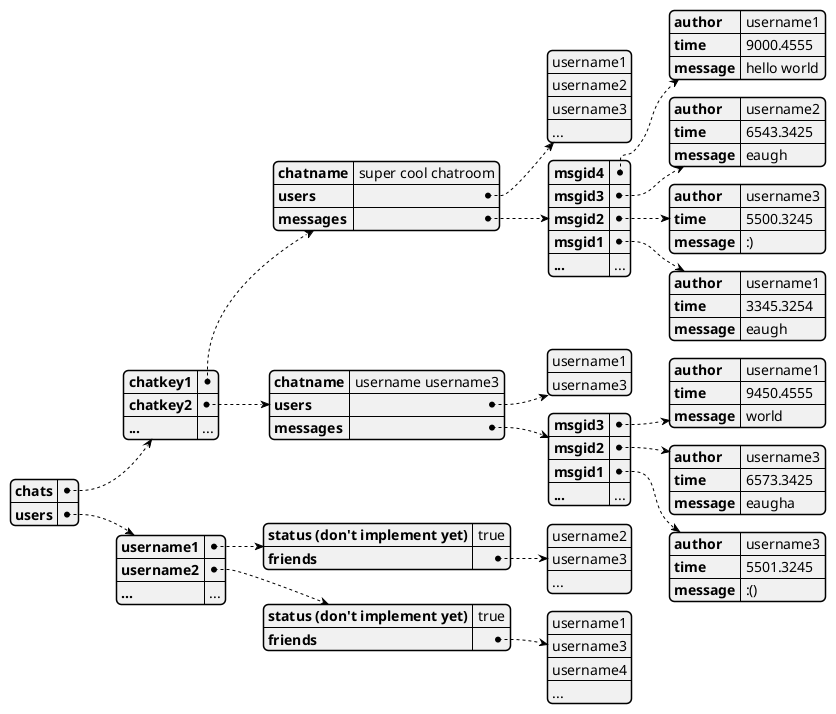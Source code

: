 @startjson

{
    "chats" : {
        "chatkey1" : {
            "chatname" : "super cool chatroom",
            "users" : [
            "username1", "username2", "username3", "..."
            ],
            "messages" : {
                "msgid4" : {
                    "author" : "username1",
                    "time" : 9000.4555,
                    "message" : "hello world"
                }
                ,
                "msgid3" : {
                    "author" : "username2",
                    "time" : 6543.3425,
                    "message" : "eaugh"
                }
                ,
                "msgid2" : {
                    "author" : "username3",
                    "time" : 5500.3245,
                    "message" : ":)"
                }
                ,
                "msgid1" : {
                    "author" : "username1",
                    "time" : 3345.3254,
                    "message" : "eaugh"
                }
                ,
                "..." : "..."
            }
        }
        ,
        "chatkey2" : {
            "chatname" : "username username3",
            "users" : [
            "username1", "username3"
            ],
            "messages" : {
                "msgid3" : {
                    "author" : "username1",
                    "time" : 9450.4555,
                    "message" : "world"
                }
                ,
                "msgid2" : {
                    "author" : "username3",
                    "time" : 6573.3425,
                    "message" : "eaugha"
                }
                ,
                "msgid1" : {
                    "author" : "username3",
                    "time" : 5501.3245,
                    "message" : ":()"
                }
                ,
                "..." : "..."
            }
        },
        "..." : "..."
    },
    "users" : {
        "username1" : {
            "status (don't implement yet)" : "true",
            "friends" : [
                "username2",
                "username3",
                "..."
            ]
        },
        "username2" : {
            "status (don't implement yet)" : "true",
            "friends" : [
                "username1",
                "username3",
                "username4",
                "..."
            ]
        },
        "..." : "..."
    }
}

@endjson